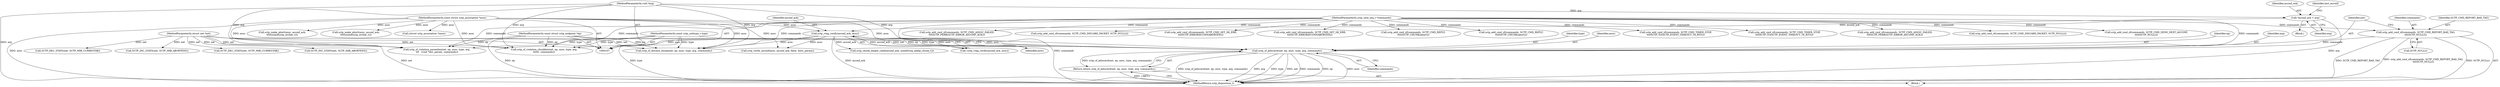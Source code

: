 digraph "0_linux_9de7922bc709eee2f609cd01d98aaedc4cf5ea74_2@pointer" {
"1000144" [label="(Call,sctp_sf_pdiscard(net, ep, asoc, type, arg, commands))"];
"1000108" [label="(MethodParameterIn,struct net *net)"];
"1000109" [label="(MethodParameterIn,const struct sctp_endpoint *ep)"];
"1000135" [label="(Call,sctp_vtag_verify(asconf_ack, asoc))"];
"1000116" [label="(Call,*asconf_ack = arg)"];
"1000112" [label="(MethodParameterIn,void *arg)"];
"1000110" [label="(MethodParameterIn,const struct sctp_association *asoc)"];
"1000111" [label="(MethodParameterIn,const sctp_subtype_t type)"];
"1000139" [label="(Call,sctp_add_cmd_sf(commands, SCTP_CMD_REPORT_BAD_TAG,\n\t\t\t\tSCTP_NULL()))"];
"1000113" [label="(MethodParameterIn,sctp_cmd_seq_t *commands)"];
"1000143" [label="(Return,return sctp_sf_pdiscard(net, ep, asoc, type, arg, commands);)"];
"1000121" [label="(Identifier,last_asconf)"];
"1000138" [label="(Block,)"];
"1000346" [label="(Call,sctp_add_cmd_sf(commands, SCTP_CMD_REPLY,\n\t\t\t\t\tSCTP_CHUNK(abort)))"];
"1000110" [label="(MethodParameterIn,const struct sctp_association *asoc)"];
"1000277" [label="(Call,sctp_add_cmd_sf(commands, SCTP_CMD_TIMER_STOP,\n\t\t\t\tSCTP_TO(SCTP_EVENT_TIMEOUT_T4_RTO)))"];
"1000313" [label="(Call,sctp_add_cmd_sf(commands, SCTP_CMD_TIMER_STOP,\n\t\t\t\tSCTP_TO(SCTP_EVENT_TIMEOUT_T4_RTO)))"];
"1000360" [label="(Call,sctp_add_cmd_sf(commands, SCTP_CMD_ASSOC_FAILED,\n\t\t\t\tSCTP_PERR(SCTP_ERROR_ASCONF_ACK)))"];
"1000148" [label="(Identifier,type)"];
"1000147" [label="(Identifier,asoc)"];
"1000282" [label="(Call,sctp_add_cmd_sf(commands, SCTP_CMD_DISCARD_PACKET, SCTP_NULL()))"];
"1000296" [label="(Call,SCTP_INC_STATS(net, SCTP_MIB_ABORTEDS))"];
"1000114" [label="(Block,)"];
"1000113" [label="(MethodParameterIn,sctp_cmd_seq_t *commands)"];
"1000145" [label="(Identifier,net)"];
"1000178" [label="(Call,sctp_sf_violation_chunklen(net, ep, asoc, type, arg,\n\t\t\t\t\t\t  commands))"];
"1000326" [label="(Call,sctp_add_cmd_sf(commands, SCTP_CMD_SEND_NEXT_ASCONF,\n\t\t\t\t\tSCTP_NULL()))"];
"1000112" [label="(MethodParameterIn,void *arg)"];
"1000291" [label="(Call,sctp_add_cmd_sf(commands, SCTP_CMD_ASSOC_FAILED,\n\t\t\t\tSCTP_PERR(SCTP_ERROR_ASCONF_ACK)))"];
"1000299" [label="(Call,SCTP_DEC_STATS(net, SCTP_MIB_CURRESTAB))"];
"1000146" [label="(Identifier,ep)"];
"1000164" [label="(Call,sctp_sf_discard_chunk(net, ep, asoc, type, arg, commands))"];
"1000140" [label="(Identifier,commands)"];
"1000365" [label="(Call,SCTP_INC_STATS(net, SCTP_MIB_ABORTEDS))"];
"1000202" [label="(Call,sctp_verify_asconf(asoc, asconf_ack, false, &err_param))"];
"1000375" [label="(MethodReturn,sctp_disposition_t)"];
"1000351" [label="(Call,sctp_add_cmd_sf(commands, SCTP_CMD_DISCARD_PACKET, SCTP_NULL()))"];
"1000116" [label="(Call,*asconf_ack = arg)"];
"1000334" [label="(Call,sctp_make_abort(asoc, asconf_ack,\n\t\t\t\t\tsizeof(sctp_errhdr_t)))"];
"1000137" [label="(Identifier,asoc)"];
"1000135" [label="(Call,sctp_vtag_verify(asconf_ack, asoc))"];
"1000118" [label="(Identifier,arg)"];
"1000260" [label="(Call,sctp_make_abort(asoc, asconf_ack,\n\t\t\t\t\tsizeof(sctp_errhdr_t)))"];
"1000286" [label="(Call,sctp_add_cmd_sf(commands, SCTP_CMD_SET_SK_ERR,\n\t\t\t\tSCTP_ERROR(ECONNABORTED)))"];
"1000150" [label="(Identifier,commands)"];
"1000111" [label="(MethodParameterIn,const sctp_subtype_t type)"];
"1000209" [label="(Call,sctp_sf_violation_paramlen(net, ep, asoc, type, arg,\n \t\t\t   (void *)err_param, commands))"];
"1000136" [label="(Identifier,asconf_ack)"];
"1000355" [label="(Call,sctp_add_cmd_sf(commands, SCTP_CMD_SET_SK_ERR,\n\t\t\t\tSCTP_ERROR(ECONNABORTED)))"];
"1000144" [label="(Call,sctp_sf_pdiscard(net, ep, asoc, type, arg, commands))"];
"1000149" [label="(Identifier,arg)"];
"1000321" [label="(Call,(struct sctp_association *)asoc)"];
"1000142" [label="(Call,SCTP_NULL())"];
"1000139" [label="(Call,sctp_add_cmd_sf(commands, SCTP_CMD_REPORT_BAD_TAG,\n\t\t\t\tSCTP_NULL()))"];
"1000117" [label="(Identifier,asconf_ack)"];
"1000109" [label="(MethodParameterIn,const struct sctp_endpoint *ep)"];
"1000108" [label="(MethodParameterIn,struct net *net)"];
"1000141" [label="(Identifier,SCTP_CMD_REPORT_BAD_TAG)"];
"1000368" [label="(Call,SCTP_DEC_STATS(net, SCTP_MIB_CURRESTAB))"];
"1000272" [label="(Call,sctp_add_cmd_sf(commands, SCTP_CMD_REPLY,\n\t\t\t\t\tSCTP_CHUNK(abort)))"];
"1000143" [label="(Return,return sctp_sf_pdiscard(net, ep, asoc, type, arg, commands);)"];
"1000173" [label="(Call,sctp_chunk_length_valid(asconf_ack, sizeof(sctp_addip_chunk_t)))"];
"1000134" [label="(Call,!sctp_vtag_verify(asconf_ack, asoc))"];
"1000144" -> "1000143"  [label="AST: "];
"1000144" -> "1000150"  [label="CFG: "];
"1000145" -> "1000144"  [label="AST: "];
"1000146" -> "1000144"  [label="AST: "];
"1000147" -> "1000144"  [label="AST: "];
"1000148" -> "1000144"  [label="AST: "];
"1000149" -> "1000144"  [label="AST: "];
"1000150" -> "1000144"  [label="AST: "];
"1000143" -> "1000144"  [label="CFG: "];
"1000144" -> "1000375"  [label="DDG: sctp_sf_pdiscard(net, ep, asoc, type, arg, commands)"];
"1000144" -> "1000375"  [label="DDG: arg"];
"1000144" -> "1000375"  [label="DDG: type"];
"1000144" -> "1000375"  [label="DDG: net"];
"1000144" -> "1000375"  [label="DDG: commands"];
"1000144" -> "1000375"  [label="DDG: ep"];
"1000144" -> "1000375"  [label="DDG: asoc"];
"1000144" -> "1000143"  [label="DDG: sctp_sf_pdiscard(net, ep, asoc, type, arg, commands)"];
"1000108" -> "1000144"  [label="DDG: net"];
"1000109" -> "1000144"  [label="DDG: ep"];
"1000135" -> "1000144"  [label="DDG: asoc"];
"1000110" -> "1000144"  [label="DDG: asoc"];
"1000111" -> "1000144"  [label="DDG: type"];
"1000112" -> "1000144"  [label="DDG: arg"];
"1000139" -> "1000144"  [label="DDG: commands"];
"1000113" -> "1000144"  [label="DDG: commands"];
"1000108" -> "1000107"  [label="AST: "];
"1000108" -> "1000375"  [label="DDG: net"];
"1000108" -> "1000164"  [label="DDG: net"];
"1000108" -> "1000178"  [label="DDG: net"];
"1000108" -> "1000209"  [label="DDG: net"];
"1000108" -> "1000296"  [label="DDG: net"];
"1000108" -> "1000299"  [label="DDG: net"];
"1000108" -> "1000365"  [label="DDG: net"];
"1000108" -> "1000368"  [label="DDG: net"];
"1000109" -> "1000107"  [label="AST: "];
"1000109" -> "1000375"  [label="DDG: ep"];
"1000109" -> "1000164"  [label="DDG: ep"];
"1000109" -> "1000178"  [label="DDG: ep"];
"1000109" -> "1000209"  [label="DDG: ep"];
"1000135" -> "1000134"  [label="AST: "];
"1000135" -> "1000137"  [label="CFG: "];
"1000136" -> "1000135"  [label="AST: "];
"1000137" -> "1000135"  [label="AST: "];
"1000134" -> "1000135"  [label="CFG: "];
"1000135" -> "1000375"  [label="DDG: asconf_ack"];
"1000135" -> "1000134"  [label="DDG: asconf_ack"];
"1000135" -> "1000134"  [label="DDG: asoc"];
"1000116" -> "1000135"  [label="DDG: asconf_ack"];
"1000110" -> "1000135"  [label="DDG: asoc"];
"1000135" -> "1000164"  [label="DDG: asoc"];
"1000135" -> "1000173"  [label="DDG: asconf_ack"];
"1000135" -> "1000178"  [label="DDG: asoc"];
"1000135" -> "1000202"  [label="DDG: asoc"];
"1000116" -> "1000114"  [label="AST: "];
"1000116" -> "1000118"  [label="CFG: "];
"1000117" -> "1000116"  [label="AST: "];
"1000118" -> "1000116"  [label="AST: "];
"1000121" -> "1000116"  [label="CFG: "];
"1000116" -> "1000375"  [label="DDG: arg"];
"1000112" -> "1000116"  [label="DDG: arg"];
"1000112" -> "1000107"  [label="AST: "];
"1000112" -> "1000375"  [label="DDG: arg"];
"1000112" -> "1000164"  [label="DDG: arg"];
"1000112" -> "1000178"  [label="DDG: arg"];
"1000112" -> "1000209"  [label="DDG: arg"];
"1000110" -> "1000107"  [label="AST: "];
"1000110" -> "1000375"  [label="DDG: asoc"];
"1000110" -> "1000164"  [label="DDG: asoc"];
"1000110" -> "1000178"  [label="DDG: asoc"];
"1000110" -> "1000202"  [label="DDG: asoc"];
"1000110" -> "1000209"  [label="DDG: asoc"];
"1000110" -> "1000260"  [label="DDG: asoc"];
"1000110" -> "1000321"  [label="DDG: asoc"];
"1000110" -> "1000334"  [label="DDG: asoc"];
"1000111" -> "1000107"  [label="AST: "];
"1000111" -> "1000375"  [label="DDG: type"];
"1000111" -> "1000164"  [label="DDG: type"];
"1000111" -> "1000178"  [label="DDG: type"];
"1000111" -> "1000209"  [label="DDG: type"];
"1000139" -> "1000138"  [label="AST: "];
"1000139" -> "1000142"  [label="CFG: "];
"1000140" -> "1000139"  [label="AST: "];
"1000141" -> "1000139"  [label="AST: "];
"1000142" -> "1000139"  [label="AST: "];
"1000145" -> "1000139"  [label="CFG: "];
"1000139" -> "1000375"  [label="DDG: SCTP_NULL()"];
"1000139" -> "1000375"  [label="DDG: SCTP_CMD_REPORT_BAD_TAG"];
"1000139" -> "1000375"  [label="DDG: sctp_add_cmd_sf(commands, SCTP_CMD_REPORT_BAD_TAG,\n\t\t\t\tSCTP_NULL())"];
"1000113" -> "1000139"  [label="DDG: commands"];
"1000113" -> "1000107"  [label="AST: "];
"1000113" -> "1000375"  [label="DDG: commands"];
"1000113" -> "1000164"  [label="DDG: commands"];
"1000113" -> "1000178"  [label="DDG: commands"];
"1000113" -> "1000209"  [label="DDG: commands"];
"1000113" -> "1000272"  [label="DDG: commands"];
"1000113" -> "1000277"  [label="DDG: commands"];
"1000113" -> "1000282"  [label="DDG: commands"];
"1000113" -> "1000286"  [label="DDG: commands"];
"1000113" -> "1000291"  [label="DDG: commands"];
"1000113" -> "1000313"  [label="DDG: commands"];
"1000113" -> "1000326"  [label="DDG: commands"];
"1000113" -> "1000346"  [label="DDG: commands"];
"1000113" -> "1000351"  [label="DDG: commands"];
"1000113" -> "1000355"  [label="DDG: commands"];
"1000113" -> "1000360"  [label="DDG: commands"];
"1000143" -> "1000138"  [label="AST: "];
"1000375" -> "1000143"  [label="CFG: "];
"1000143" -> "1000375"  [label="DDG: <RET>"];
}
